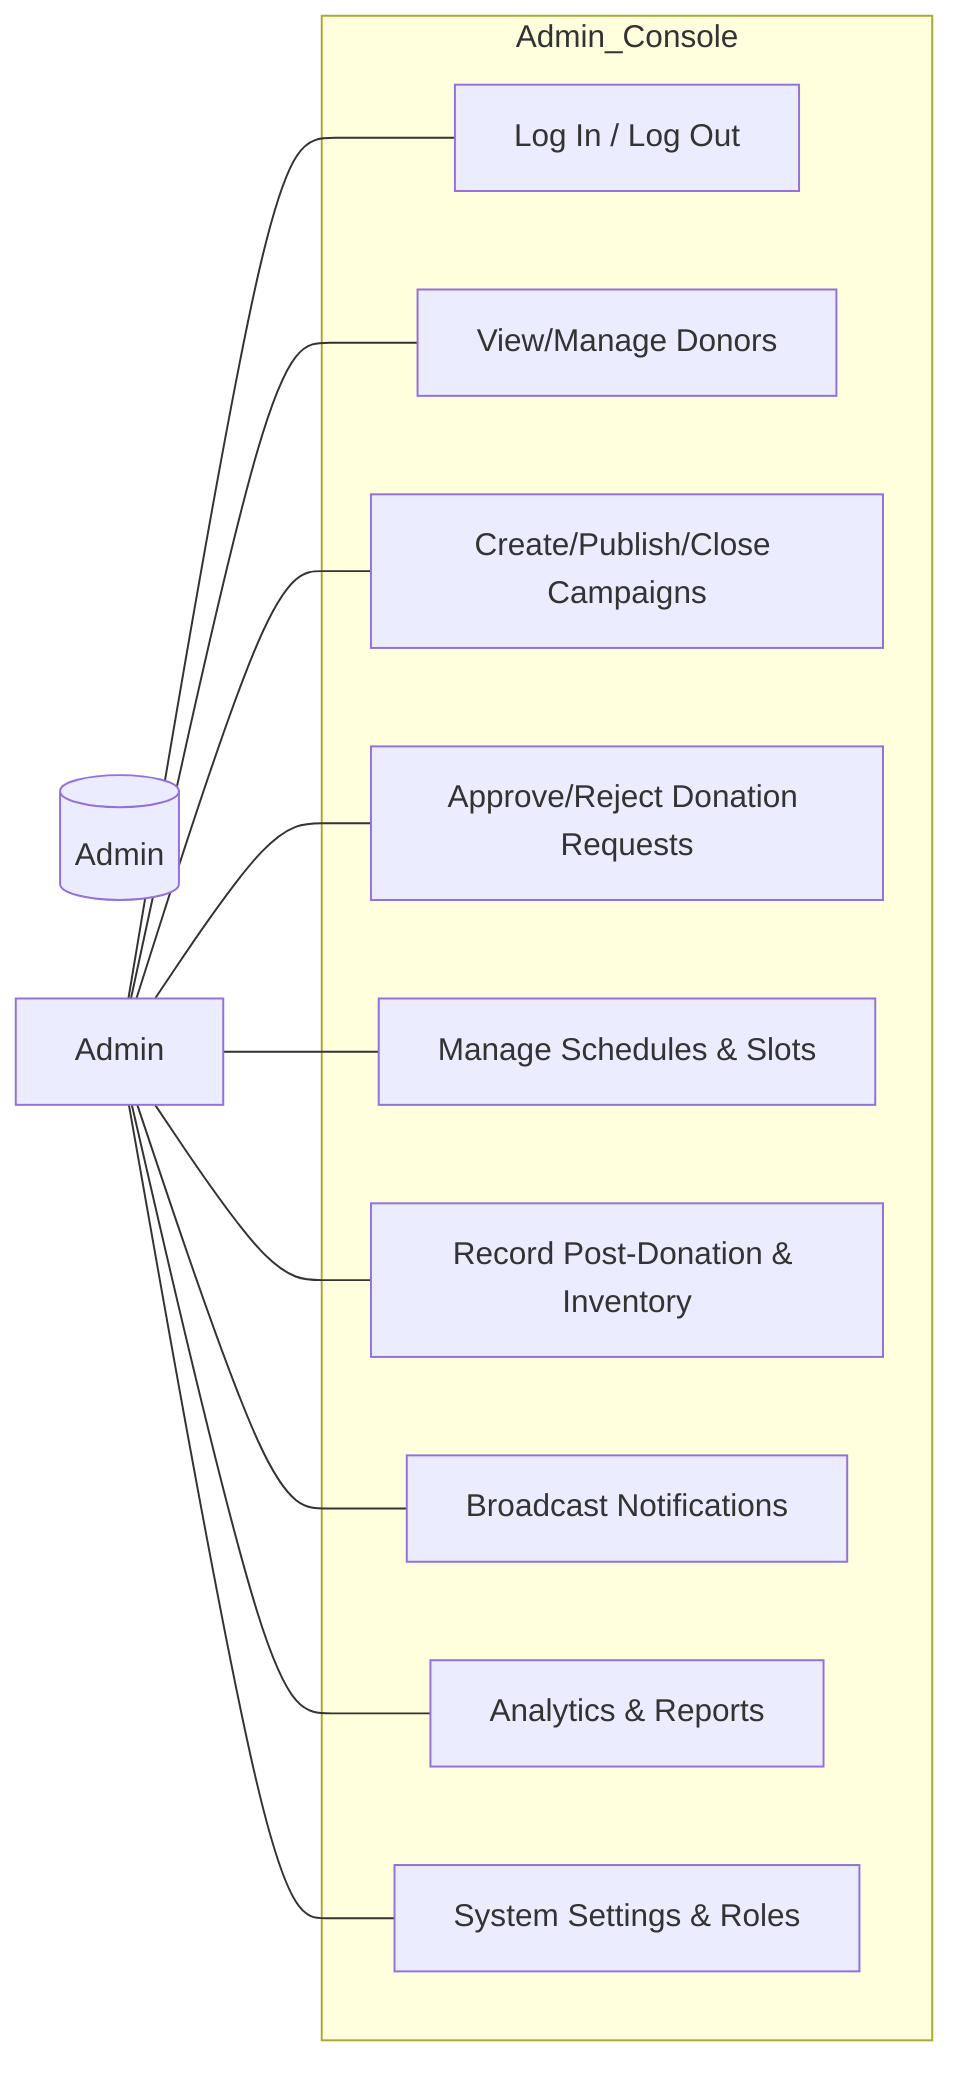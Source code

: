 flowchart LR
    actor[(Admin)]

    subgraph Admin_Console
      UC_AdminLogin[Log In / Log Out]
      UC_ManageDonors[View/Manage Donors]
      UC_ManageCampaigns[Create/Publish/Close Campaigns]
      UC_ApproveRequests[Approve/Reject Donation Requests]
      UC_Schedule[Manage Schedules & Slots]
      UC_Inventory[Record Post-Donation & Inventory]
      UC_Notify[Broadcast Notifications]
      UC_Reports[Analytics & Reports]
      UC_Settings[System Settings & Roles]
    end

    Admin --- UC_AdminLogin
    Admin --- UC_ManageDonors
    Admin --- UC_ManageCampaigns
    Admin --- UC_ApproveRequests
    Admin --- UC_Schedule
    Admin --- UC_Inventory
    Admin --- UC_Notify
    Admin --- UC_Reports
    Admin --- UC_Settings